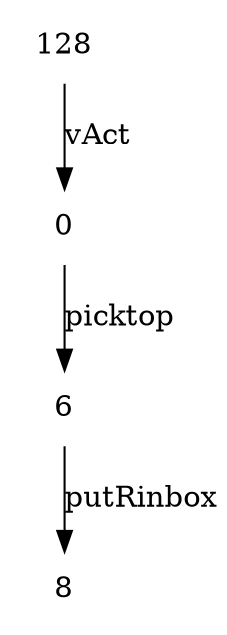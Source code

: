 digraph G {
    node [shape=plaintext]
128->0[label = "vAct"]
0->6[label = "picktop"]
6->8[label = "putRinbox"]

}